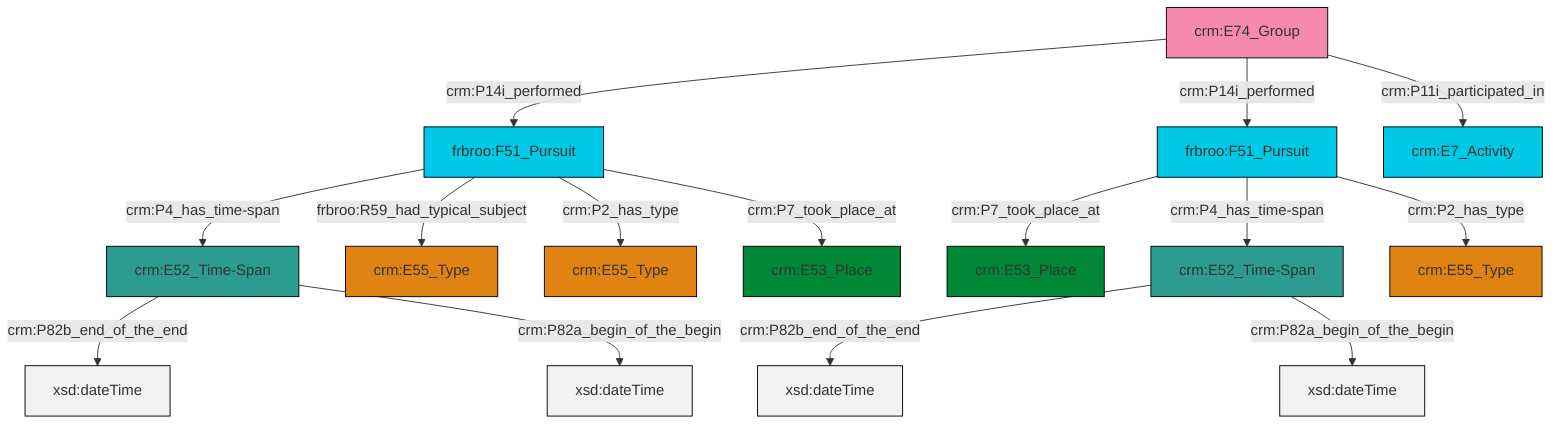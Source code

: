 graph TD
classDef Literal fill:#f2f2f2,stroke:#000000;
classDef CRM_Entity fill:#FFFFFF,stroke:#000000;
classDef Temporal_Entity fill:#00C9E6, stroke:#000000;
classDef Type fill:#E18312, stroke:#000000;
classDef Time-Span fill:#2C9C91, stroke:#000000;
classDef Appellation fill:#FFEB7F, stroke:#000000;
classDef Place fill:#008836, stroke:#000000;
classDef Persistent_Item fill:#B266B2, stroke:#000000;
classDef Conceptual_Object fill:#FFD700, stroke:#000000;
classDef Physical_Thing fill:#D2B48C, stroke:#000000;
classDef Actor fill:#f58aad, stroke:#000000;
classDef PC_Classes fill:#4ce600, stroke:#000000;
classDef Multi fill:#cccccc,stroke:#000000;

2["crm:E52_Time-Span"]:::Time-Span -->|crm:P82b_end_of_the_end| 3[xsd:dateTime]:::Literal
4["frbroo:F51_Pursuit"]:::Temporal_Entity -->|crm:P7_took_place_at| 5["crm:E53_Place"]:::Place
9["crm:E74_Group"]:::Actor -->|crm:P14i_performed| 10["frbroo:F51_Pursuit"]:::Temporal_Entity
6["crm:E52_Time-Span"]:::Time-Span -->|crm:P82b_end_of_the_end| 11[xsd:dateTime]:::Literal
6["crm:E52_Time-Span"]:::Time-Span -->|crm:P82a_begin_of_the_begin| 13[xsd:dateTime]:::Literal
10["frbroo:F51_Pursuit"]:::Temporal_Entity -->|crm:P4_has_time-span| 2["crm:E52_Time-Span"]:::Time-Span
10["frbroo:F51_Pursuit"]:::Temporal_Entity -->|frbroo:R59_had_typical_subject| 17["crm:E55_Type"]:::Type
2["crm:E52_Time-Span"]:::Time-Span -->|crm:P82a_begin_of_the_begin| 19[xsd:dateTime]:::Literal
9["crm:E74_Group"]:::Actor -->|crm:P14i_performed| 4["frbroo:F51_Pursuit"]:::Temporal_Entity
4["frbroo:F51_Pursuit"]:::Temporal_Entity -->|crm:P4_has_time-span| 6["crm:E52_Time-Span"]:::Time-Span
10["frbroo:F51_Pursuit"]:::Temporal_Entity -->|crm:P2_has_type| 0["crm:E55_Type"]:::Type
9["crm:E74_Group"]:::Actor -->|crm:P11i_participated_in| 22["crm:E7_Activity"]:::Temporal_Entity
4["frbroo:F51_Pursuit"]:::Temporal_Entity -->|crm:P2_has_type| 15["crm:E55_Type"]:::Type
10["frbroo:F51_Pursuit"]:::Temporal_Entity -->|crm:P7_took_place_at| 24["crm:E53_Place"]:::Place